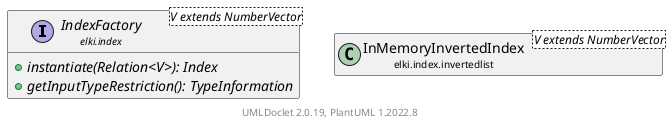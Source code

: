 @startuml
    remove .*\.(Instance|Par|Parameterizer|Factory)$
    set namespaceSeparator none
    hide empty fields
    hide empty methods

    class "<size:14>InMemoryInvertedIndex.Factory\n<size:10>elki.index.invertedlist" as elki.index.invertedlist.InMemoryInvertedIndex.Factory<V extends NumberVector> [[InMemoryInvertedIndex.Factory.html]] {
        +instantiate(Relation<V extends NumberVector>): InMemoryInvertedIndex<V extends NumberVector>
        +getInputTypeRestriction(): TypeInformation
    }

    interface "<size:14>IndexFactory\n<size:10>elki.index" as elki.index.IndexFactory<V extends NumberVector> [[../IndexFactory.html]] {
        {abstract} +instantiate(Relation<V>): Index
        {abstract} +getInputTypeRestriction(): TypeInformation
    }
    class "<size:14>InMemoryInvertedIndex\n<size:10>elki.index.invertedlist" as elki.index.invertedlist.InMemoryInvertedIndex<V extends NumberVector> [[InMemoryInvertedIndex.html]]
    class "<size:14>InMemoryInvertedIndex.Factory.Par\n<size:10>elki.index.invertedlist" as elki.index.invertedlist.InMemoryInvertedIndex.Factory.Par<V extends NumberVector>

    elki.index.IndexFactory <|.. elki.index.invertedlist.InMemoryInvertedIndex.Factory
    elki.index.invertedlist.InMemoryInvertedIndex +-- elki.index.invertedlist.InMemoryInvertedIndex.Factory
    elki.index.invertedlist.InMemoryInvertedIndex.Factory +-- elki.index.invertedlist.InMemoryInvertedIndex.Factory.Par

    center footer UMLDoclet 2.0.19, PlantUML 1.2022.8
@enduml
